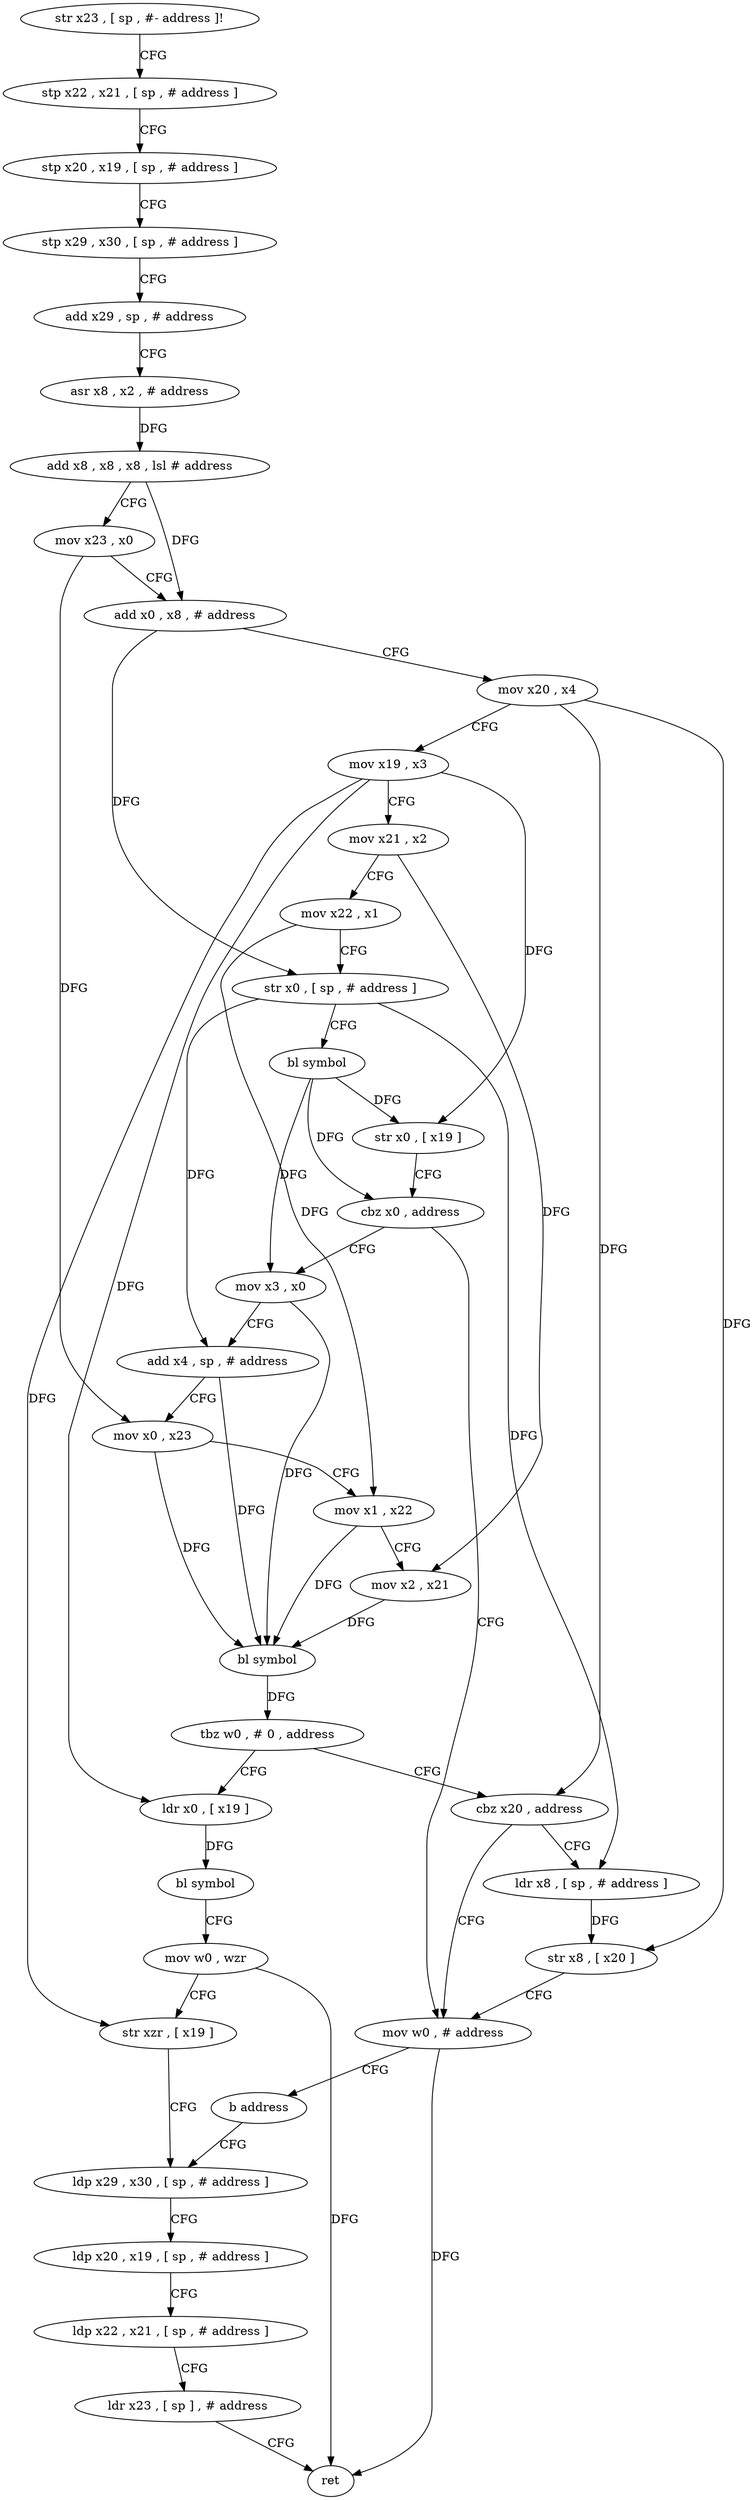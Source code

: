 digraph "func" {
"143624" [label = "str x23 , [ sp , #- address ]!" ]
"143628" [label = "stp x22 , x21 , [ sp , # address ]" ]
"143632" [label = "stp x20 , x19 , [ sp , # address ]" ]
"143636" [label = "stp x29 , x30 , [ sp , # address ]" ]
"143640" [label = "add x29 , sp , # address" ]
"143644" [label = "asr x8 , x2 , # address" ]
"143648" [label = "add x8 , x8 , x8 , lsl # address" ]
"143652" [label = "mov x23 , x0" ]
"143656" [label = "add x0 , x8 , # address" ]
"143660" [label = "mov x20 , x4" ]
"143664" [label = "mov x19 , x3" ]
"143668" [label = "mov x21 , x2" ]
"143672" [label = "mov x22 , x1" ]
"143676" [label = "str x0 , [ sp , # address ]" ]
"143680" [label = "bl symbol" ]
"143684" [label = "str x0 , [ x19 ]" ]
"143688" [label = "cbz x0 , address" ]
"143732" [label = "mov w0 , # address" ]
"143692" [label = "mov x3 , x0" ]
"143736" [label = "b address" ]
"143756" [label = "ldp x29 , x30 , [ sp , # address ]" ]
"143696" [label = "add x4 , sp , # address" ]
"143700" [label = "mov x0 , x23" ]
"143704" [label = "mov x1 , x22" ]
"143708" [label = "mov x2 , x21" ]
"143712" [label = "bl symbol" ]
"143716" [label = "tbz w0 , # 0 , address" ]
"143740" [label = "ldr x0 , [ x19 ]" ]
"143720" [label = "cbz x20 , address" ]
"143760" [label = "ldp x20 , x19 , [ sp , # address ]" ]
"143764" [label = "ldp x22 , x21 , [ sp , # address ]" ]
"143768" [label = "ldr x23 , [ sp ] , # address" ]
"143772" [label = "ret" ]
"143744" [label = "bl symbol" ]
"143748" [label = "mov w0 , wzr" ]
"143752" [label = "str xzr , [ x19 ]" ]
"143724" [label = "ldr x8 , [ sp , # address ]" ]
"143728" [label = "str x8 , [ x20 ]" ]
"143624" -> "143628" [ label = "CFG" ]
"143628" -> "143632" [ label = "CFG" ]
"143632" -> "143636" [ label = "CFG" ]
"143636" -> "143640" [ label = "CFG" ]
"143640" -> "143644" [ label = "CFG" ]
"143644" -> "143648" [ label = "DFG" ]
"143648" -> "143652" [ label = "CFG" ]
"143648" -> "143656" [ label = "DFG" ]
"143652" -> "143656" [ label = "CFG" ]
"143652" -> "143700" [ label = "DFG" ]
"143656" -> "143660" [ label = "CFG" ]
"143656" -> "143676" [ label = "DFG" ]
"143660" -> "143664" [ label = "CFG" ]
"143660" -> "143720" [ label = "DFG" ]
"143660" -> "143728" [ label = "DFG" ]
"143664" -> "143668" [ label = "CFG" ]
"143664" -> "143684" [ label = "DFG" ]
"143664" -> "143740" [ label = "DFG" ]
"143664" -> "143752" [ label = "DFG" ]
"143668" -> "143672" [ label = "CFG" ]
"143668" -> "143708" [ label = "DFG" ]
"143672" -> "143676" [ label = "CFG" ]
"143672" -> "143704" [ label = "DFG" ]
"143676" -> "143680" [ label = "CFG" ]
"143676" -> "143724" [ label = "DFG" ]
"143676" -> "143696" [ label = "DFG" ]
"143680" -> "143684" [ label = "DFG" ]
"143680" -> "143688" [ label = "DFG" ]
"143680" -> "143692" [ label = "DFG" ]
"143684" -> "143688" [ label = "CFG" ]
"143688" -> "143732" [ label = "CFG" ]
"143688" -> "143692" [ label = "CFG" ]
"143732" -> "143736" [ label = "CFG" ]
"143732" -> "143772" [ label = "DFG" ]
"143692" -> "143696" [ label = "CFG" ]
"143692" -> "143712" [ label = "DFG" ]
"143736" -> "143756" [ label = "CFG" ]
"143756" -> "143760" [ label = "CFG" ]
"143696" -> "143700" [ label = "CFG" ]
"143696" -> "143712" [ label = "DFG" ]
"143700" -> "143704" [ label = "CFG" ]
"143700" -> "143712" [ label = "DFG" ]
"143704" -> "143708" [ label = "CFG" ]
"143704" -> "143712" [ label = "DFG" ]
"143708" -> "143712" [ label = "DFG" ]
"143712" -> "143716" [ label = "DFG" ]
"143716" -> "143740" [ label = "CFG" ]
"143716" -> "143720" [ label = "CFG" ]
"143740" -> "143744" [ label = "DFG" ]
"143720" -> "143732" [ label = "CFG" ]
"143720" -> "143724" [ label = "CFG" ]
"143760" -> "143764" [ label = "CFG" ]
"143764" -> "143768" [ label = "CFG" ]
"143768" -> "143772" [ label = "CFG" ]
"143744" -> "143748" [ label = "CFG" ]
"143748" -> "143752" [ label = "CFG" ]
"143748" -> "143772" [ label = "DFG" ]
"143752" -> "143756" [ label = "CFG" ]
"143724" -> "143728" [ label = "DFG" ]
"143728" -> "143732" [ label = "CFG" ]
}
